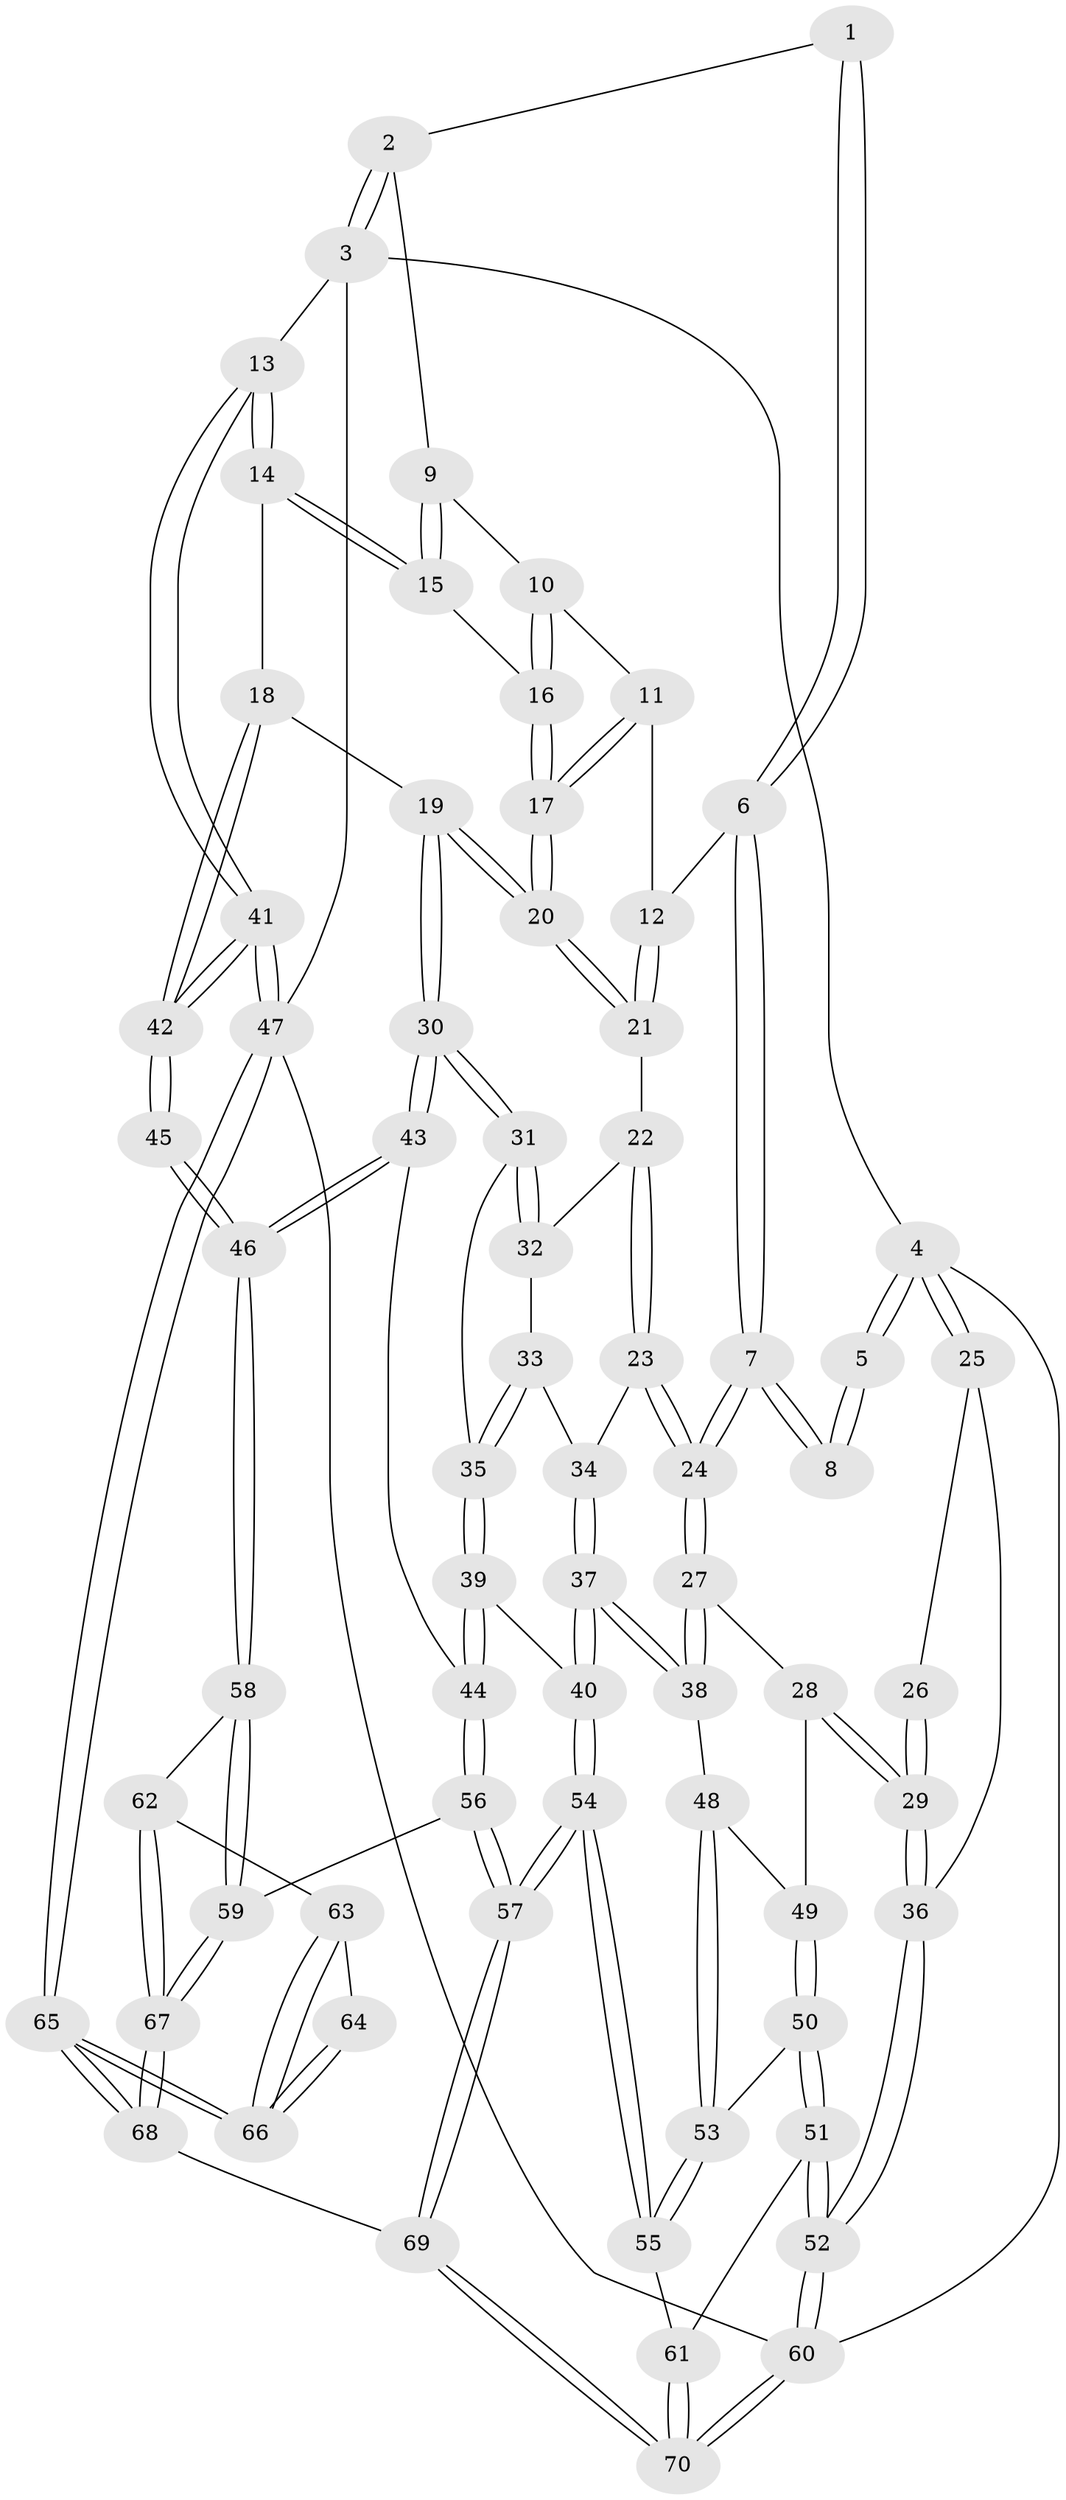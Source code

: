 // coarse degree distribution, {3: 0.1282051282051282, 5: 0.3333333333333333, 6: 0.15384615384615385, 4: 0.358974358974359, 2: 0.02564102564102564}
// Generated by graph-tools (version 1.1) at 2025/24/03/03/25 07:24:35]
// undirected, 70 vertices, 172 edges
graph export_dot {
graph [start="1"]
  node [color=gray90,style=filled];
  1 [pos="+0.40780435427343625+0"];
  2 [pos="+0.9225283872514838+0"];
  3 [pos="+1+0"];
  4 [pos="+0+0"];
  5 [pos="+0+0"];
  6 [pos="+0.47004973932901023+0.19138215287503832"];
  7 [pos="+0.32421306171588504+0.2530577597147966"];
  8 [pos="+0.2516371201599047+0.22611938993285075"];
  9 [pos="+0.8088226205129232+0"];
  10 [pos="+0.6644721280506022+0.12253087501300498"];
  11 [pos="+0.5893818731714442+0.17515487063758917"];
  12 [pos="+0.5152412812777161+0.20280656762263272"];
  13 [pos="+1+0.31232866528421555"];
  14 [pos="+1+0.333462947936876"];
  15 [pos="+0.8387394614772147+0.2897775683033348"];
  16 [pos="+0.8270026273358305+0.2927641633168998"];
  17 [pos="+0.7691147119948318+0.333576670367761"];
  18 [pos="+0.7987046284080369+0.4957774136884041"];
  19 [pos="+0.7506026127607577+0.5002236948725451"];
  20 [pos="+0.733801540470187+0.41302957811750346"];
  21 [pos="+0.560839788651047+0.31962476037067045"];
  22 [pos="+0.5540258606502688+0.3697072902032261"];
  23 [pos="+0.48686847223594915+0.4513907023785364"];
  24 [pos="+0.3255549012226589+0.4343583166725869"];
  25 [pos="+0+0.0391851326556458"];
  26 [pos="+0.14084150766498924+0.27311090485919104"];
  27 [pos="+0.3139266576350222+0.4702695224702003"];
  28 [pos="+0.10889333133864904+0.5528825305422692"];
  29 [pos="+0.008612320469404593+0.5262210585007294"];
  30 [pos="+0.7504636971430015+0.5004069106473412"];
  31 [pos="+0.6561643897987098+0.5134915428517753"];
  32 [pos="+0.5771016954748446+0.42806477971104895"];
  33 [pos="+0.5323546512012758+0.5087751567043097"];
  34 [pos="+0.5119677367574095+0.5107132254356815"];
  35 [pos="+0.6213887215027697+0.5361740193067916"];
  36 [pos="+0+0.55825572320393"];
  37 [pos="+0.4282183412806719+0.6335838844949602"];
  38 [pos="+0.4040577062252864+0.6241732089446553"];
  39 [pos="+0.5718575725116972+0.6389925995203264"];
  40 [pos="+0.45981027454626905+0.6634714958805452"];
  41 [pos="+1+0.6405666078971023"];
  42 [pos="+1+0.6696904732584755"];
  43 [pos="+0.7579671242787026+0.6820350769350446"];
  44 [pos="+0.6929350205814198+0.7089637307712493"];
  45 [pos="+0.994188845036106+0.6913470884524541"];
  46 [pos="+0.7866117966973807+0.6980553110515529"];
  47 [pos="+1+1"];
  48 [pos="+0.33821827143247224+0.6648656851378433"];
  49 [pos="+0.13826944831256727+0.5969491752895054"];
  50 [pos="+0.1737075722000888+0.6948927023872568"];
  51 [pos="+0.10075929443505485+0.7866174473245041"];
  52 [pos="+0+0.7442471822346223"];
  53 [pos="+0.26166932352332994+0.7581985426139676"];
  54 [pos="+0.4892447429677157+0.884488263225121"];
  55 [pos="+0.2679188099000908+0.8329864813736028"];
  56 [pos="+0.6052391995986598+0.8696608537409102"];
  57 [pos="+0.5195404454201794+0.9226801759249057"];
  58 [pos="+0.8043599931390152+0.8358777933864743"];
  59 [pos="+0.7223230836008997+0.8804018731062371"];
  60 [pos="+0+1"];
  61 [pos="+0.19811210129538923+0.8930037317189874"];
  62 [pos="+0.8478531785866269+0.8638523257693335"];
  63 [pos="+0.8682785704560556+0.8610654517467732"];
  64 [pos="+0.9784197790451464+0.7190259981252881"];
  65 [pos="+1+1"];
  66 [pos="+0.943449080150943+0.9137842131444763"];
  67 [pos="+0.8135388030620272+1"];
  68 [pos="+0.8601730029096493+1"];
  69 [pos="+0.5117699650997988+1"];
  70 [pos="+0.004788940340622261+1"];
  1 -- 2;
  1 -- 6;
  1 -- 6;
  2 -- 3;
  2 -- 3;
  2 -- 9;
  3 -- 4;
  3 -- 13;
  3 -- 47;
  4 -- 5;
  4 -- 5;
  4 -- 25;
  4 -- 25;
  4 -- 60;
  5 -- 8;
  5 -- 8;
  6 -- 7;
  6 -- 7;
  6 -- 12;
  7 -- 8;
  7 -- 8;
  7 -- 24;
  7 -- 24;
  9 -- 10;
  9 -- 15;
  9 -- 15;
  10 -- 11;
  10 -- 16;
  10 -- 16;
  11 -- 12;
  11 -- 17;
  11 -- 17;
  12 -- 21;
  12 -- 21;
  13 -- 14;
  13 -- 14;
  13 -- 41;
  13 -- 41;
  14 -- 15;
  14 -- 15;
  14 -- 18;
  15 -- 16;
  16 -- 17;
  16 -- 17;
  17 -- 20;
  17 -- 20;
  18 -- 19;
  18 -- 42;
  18 -- 42;
  19 -- 20;
  19 -- 20;
  19 -- 30;
  19 -- 30;
  20 -- 21;
  20 -- 21;
  21 -- 22;
  22 -- 23;
  22 -- 23;
  22 -- 32;
  23 -- 24;
  23 -- 24;
  23 -- 34;
  24 -- 27;
  24 -- 27;
  25 -- 26;
  25 -- 36;
  26 -- 29;
  26 -- 29;
  27 -- 28;
  27 -- 38;
  27 -- 38;
  28 -- 29;
  28 -- 29;
  28 -- 49;
  29 -- 36;
  29 -- 36;
  30 -- 31;
  30 -- 31;
  30 -- 43;
  30 -- 43;
  31 -- 32;
  31 -- 32;
  31 -- 35;
  32 -- 33;
  33 -- 34;
  33 -- 35;
  33 -- 35;
  34 -- 37;
  34 -- 37;
  35 -- 39;
  35 -- 39;
  36 -- 52;
  36 -- 52;
  37 -- 38;
  37 -- 38;
  37 -- 40;
  37 -- 40;
  38 -- 48;
  39 -- 40;
  39 -- 44;
  39 -- 44;
  40 -- 54;
  40 -- 54;
  41 -- 42;
  41 -- 42;
  41 -- 47;
  41 -- 47;
  42 -- 45;
  42 -- 45;
  43 -- 44;
  43 -- 46;
  43 -- 46;
  44 -- 56;
  44 -- 56;
  45 -- 46;
  45 -- 46;
  46 -- 58;
  46 -- 58;
  47 -- 65;
  47 -- 65;
  47 -- 60;
  48 -- 49;
  48 -- 53;
  48 -- 53;
  49 -- 50;
  49 -- 50;
  50 -- 51;
  50 -- 51;
  50 -- 53;
  51 -- 52;
  51 -- 52;
  51 -- 61;
  52 -- 60;
  52 -- 60;
  53 -- 55;
  53 -- 55;
  54 -- 55;
  54 -- 55;
  54 -- 57;
  54 -- 57;
  55 -- 61;
  56 -- 57;
  56 -- 57;
  56 -- 59;
  57 -- 69;
  57 -- 69;
  58 -- 59;
  58 -- 59;
  58 -- 62;
  59 -- 67;
  59 -- 67;
  60 -- 70;
  60 -- 70;
  61 -- 70;
  61 -- 70;
  62 -- 63;
  62 -- 67;
  62 -- 67;
  63 -- 64;
  63 -- 66;
  63 -- 66;
  64 -- 66;
  64 -- 66;
  65 -- 66;
  65 -- 66;
  65 -- 68;
  65 -- 68;
  67 -- 68;
  67 -- 68;
  68 -- 69;
  69 -- 70;
  69 -- 70;
}
